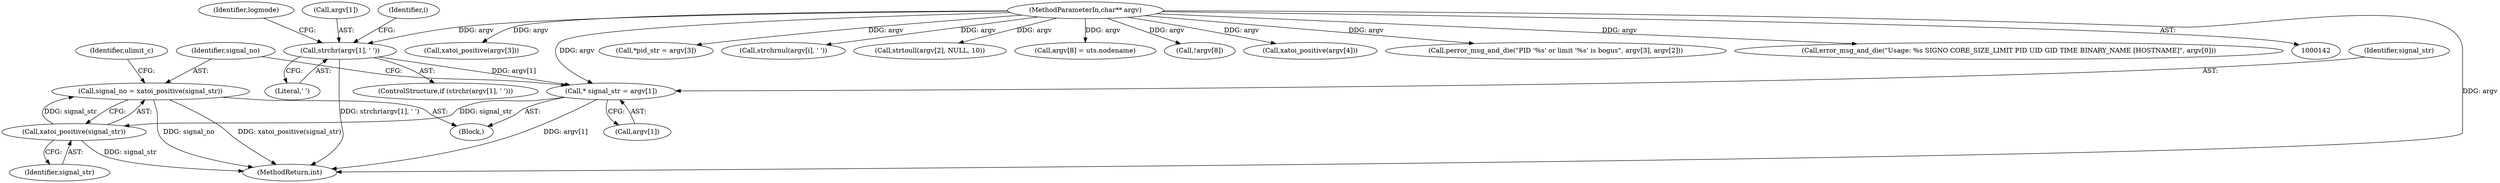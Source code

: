 digraph "0_abrt_17cb66b13997b0159b4253b3f5722db79f476d68@API" {
"1000263" [label="(Call,signal_no = xatoi_positive(signal_str))"];
"1000265" [label="(Call,xatoi_positive(signal_str))"];
"1000257" [label="(Call,* signal_str = argv[1])"];
"1000177" [label="(Call,strchr(argv[1], ' '))"];
"1000144" [label="(MethodParameterIn,char** argv)"];
"1000265" [label="(Call,xatoi_positive(signal_str))"];
"1001180" [label="(MethodReturn,int)"];
"1000204" [label="(Identifier,logmode)"];
"1000145" [label="(Block,)"];
"1000303" [label="(Call,xatoi_positive(argv[3]))"];
"1000264" [label="(Identifier,signal_no)"];
"1000295" [label="(Call,*pid_str = argv[3])"];
"1000144" [label="(MethodParameterIn,char** argv)"];
"1000266" [label="(Identifier,signal_str)"];
"1000196" [label="(Call,strchrnul(argv[i], ' '))"];
"1000270" [label="(Call,strtoull(argv[2], NULL, 10))"];
"1000354" [label="(Call,argv[8] = uts.nodename)"];
"1000258" [label="(Identifier,signal_str)"];
"1000178" [label="(Call,argv[1])"];
"1000346" [label="(Call,!argv[8])"];
"1000186" [label="(Identifier,i)"];
"1000176" [label="(ControlStructure,if (strchr(argv[1], ' ')))"];
"1000257" [label="(Call,* signal_str = argv[1])"];
"1000263" [label="(Call,signal_no = xatoi_positive(signal_str))"];
"1000269" [label="(Identifier,ulimit_c)"];
"1000259" [label="(Call,argv[1])"];
"1000310" [label="(Call,xatoi_positive(argv[4]))"];
"1000181" [label="(Literal,' ')"];
"1000321" [label="(Call,perror_msg_and_die(\"PID '%s' or limit '%s' is bogus\", argv[3], argv[2]))"];
"1000177" [label="(Call,strchr(argv[1], ' '))"];
"1000171" [label="(Call,error_msg_and_die(\"Usage: %s SIGNO CORE_SIZE_LIMIT PID UID GID TIME BINARY_NAME [HOSTNAME]\", argv[0]))"];
"1000263" -> "1000145"  [label="AST: "];
"1000263" -> "1000265"  [label="CFG: "];
"1000264" -> "1000263"  [label="AST: "];
"1000265" -> "1000263"  [label="AST: "];
"1000269" -> "1000263"  [label="CFG: "];
"1000263" -> "1001180"  [label="DDG: xatoi_positive(signal_str)"];
"1000263" -> "1001180"  [label="DDG: signal_no"];
"1000265" -> "1000263"  [label="DDG: signal_str"];
"1000265" -> "1000266"  [label="CFG: "];
"1000266" -> "1000265"  [label="AST: "];
"1000265" -> "1001180"  [label="DDG: signal_str"];
"1000257" -> "1000265"  [label="DDG: signal_str"];
"1000257" -> "1000145"  [label="AST: "];
"1000257" -> "1000259"  [label="CFG: "];
"1000258" -> "1000257"  [label="AST: "];
"1000259" -> "1000257"  [label="AST: "];
"1000264" -> "1000257"  [label="CFG: "];
"1000257" -> "1001180"  [label="DDG: argv[1]"];
"1000177" -> "1000257"  [label="DDG: argv[1]"];
"1000144" -> "1000257"  [label="DDG: argv"];
"1000177" -> "1000176"  [label="AST: "];
"1000177" -> "1000181"  [label="CFG: "];
"1000178" -> "1000177"  [label="AST: "];
"1000181" -> "1000177"  [label="AST: "];
"1000186" -> "1000177"  [label="CFG: "];
"1000204" -> "1000177"  [label="CFG: "];
"1000177" -> "1001180"  [label="DDG: strchr(argv[1], ' ')"];
"1000144" -> "1000177"  [label="DDG: argv"];
"1000144" -> "1000142"  [label="AST: "];
"1000144" -> "1001180"  [label="DDG: argv"];
"1000144" -> "1000171"  [label="DDG: argv"];
"1000144" -> "1000196"  [label="DDG: argv"];
"1000144" -> "1000270"  [label="DDG: argv"];
"1000144" -> "1000295"  [label="DDG: argv"];
"1000144" -> "1000303"  [label="DDG: argv"];
"1000144" -> "1000310"  [label="DDG: argv"];
"1000144" -> "1000321"  [label="DDG: argv"];
"1000144" -> "1000346"  [label="DDG: argv"];
"1000144" -> "1000354"  [label="DDG: argv"];
}
